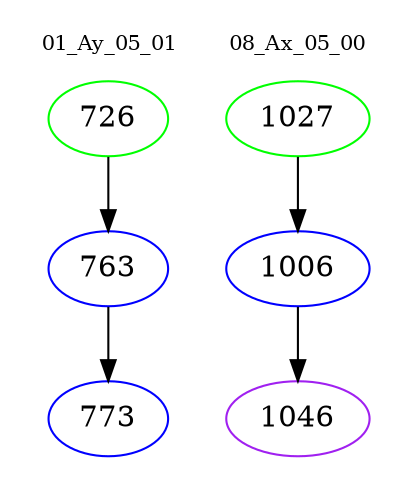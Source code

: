 digraph{
subgraph cluster_0 {
color = white
label = "01_Ay_05_01";
fontsize=10;
T0_726 [label="726", color="green"]
T0_726 -> T0_763 [color="black"]
T0_763 [label="763", color="blue"]
T0_763 -> T0_773 [color="black"]
T0_773 [label="773", color="blue"]
}
subgraph cluster_1 {
color = white
label = "08_Ax_05_00";
fontsize=10;
T1_1027 [label="1027", color="green"]
T1_1027 -> T1_1006 [color="black"]
T1_1006 [label="1006", color="blue"]
T1_1006 -> T1_1046 [color="black"]
T1_1046 [label="1046", color="purple"]
}
}
